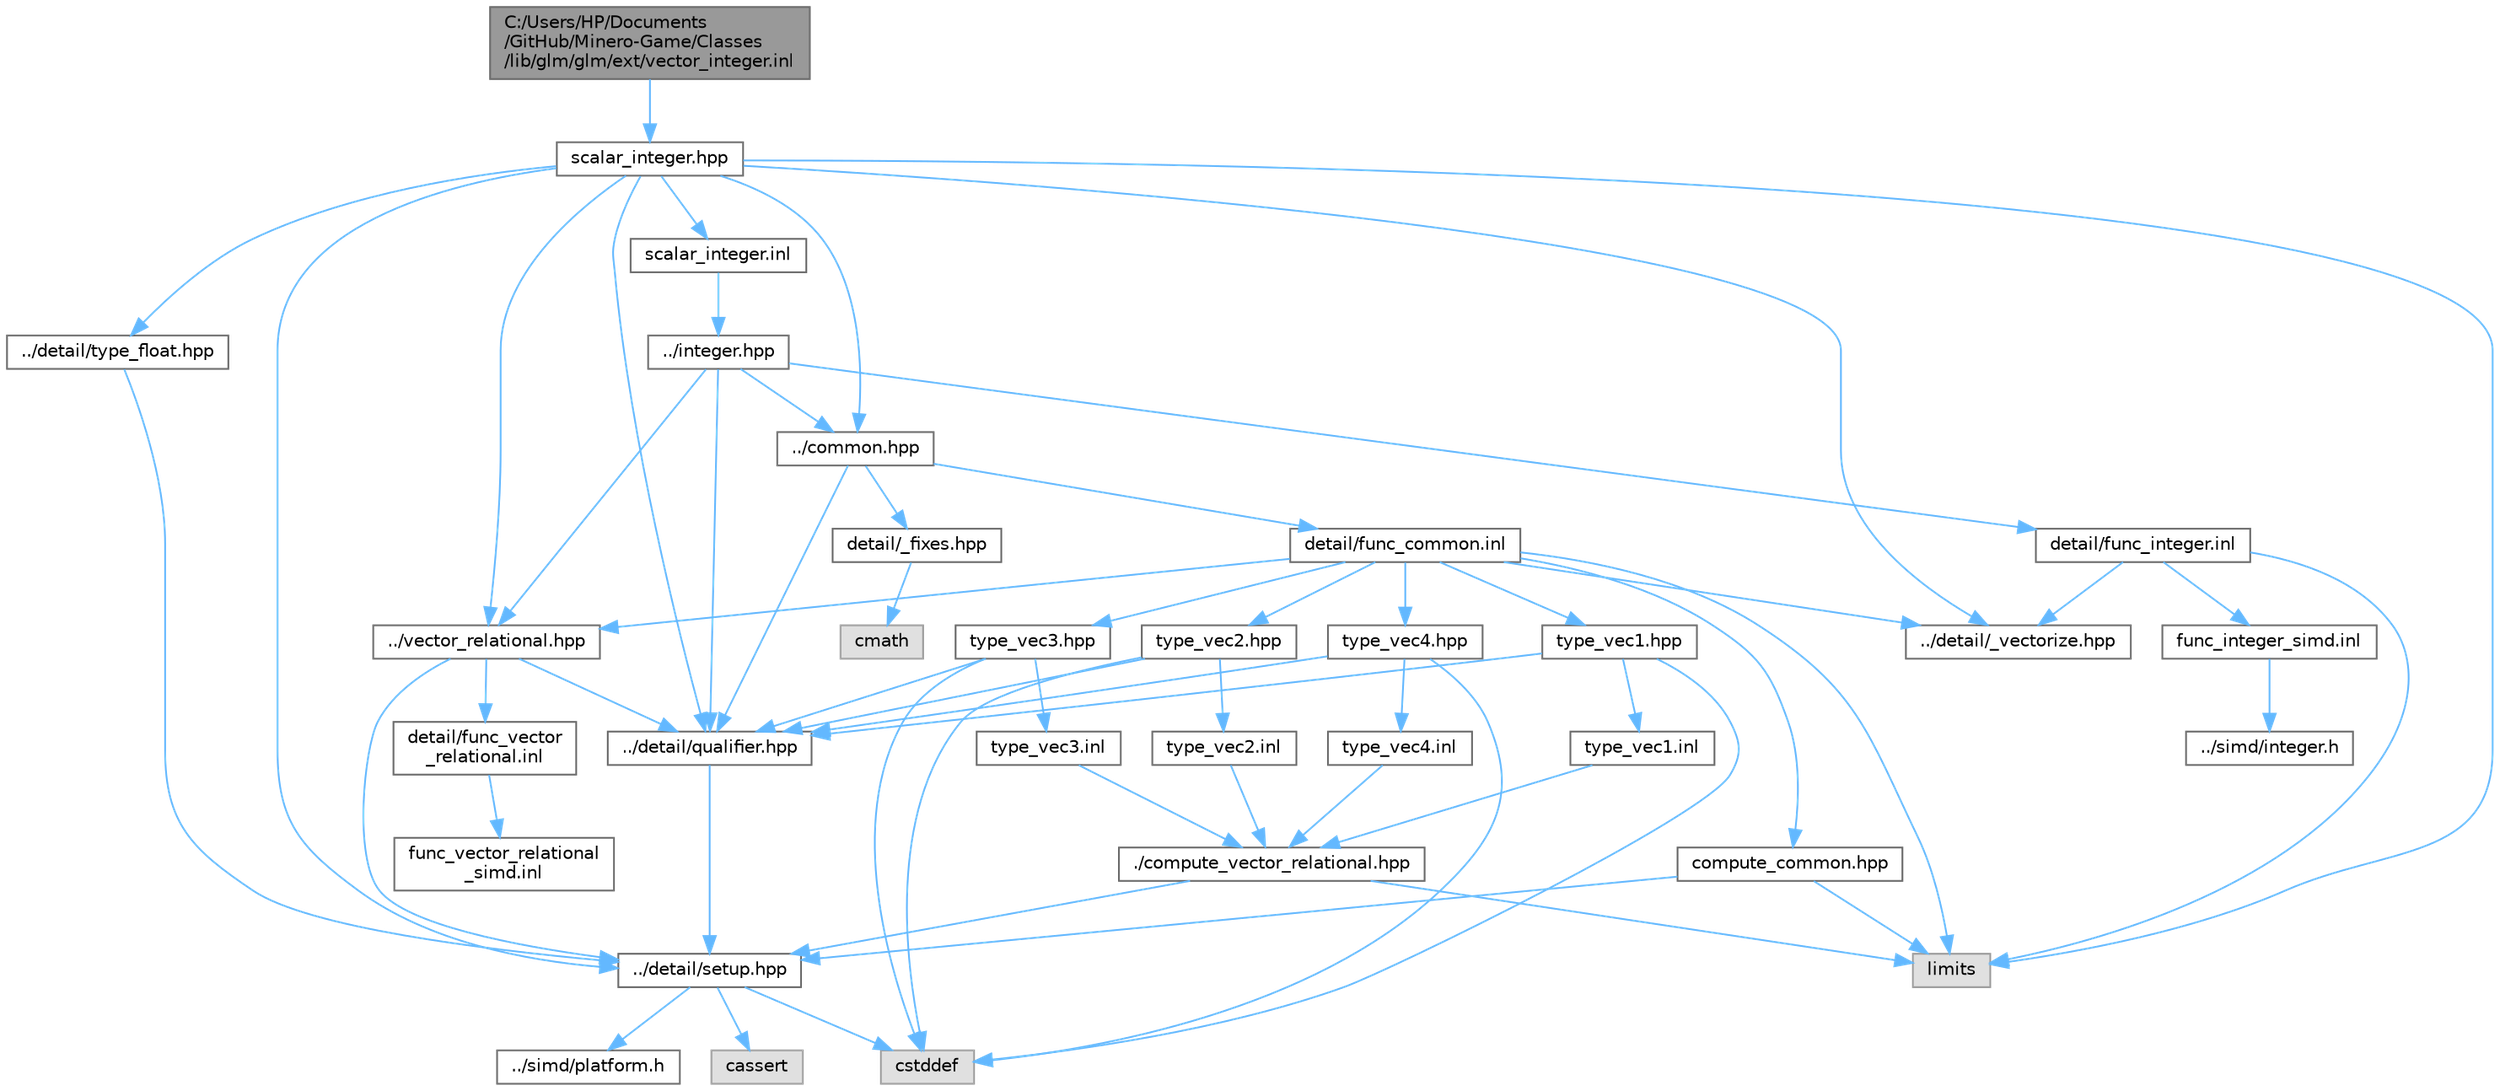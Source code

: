 digraph "C:/Users/HP/Documents/GitHub/Minero-Game/Classes/lib/glm/glm/ext/vector_integer.inl"
{
 // LATEX_PDF_SIZE
  bgcolor="transparent";
  edge [fontname=Helvetica,fontsize=10,labelfontname=Helvetica,labelfontsize=10];
  node [fontname=Helvetica,fontsize=10,shape=box,height=0.2,width=0.4];
  Node1 [id="Node000001",label="C:/Users/HP/Documents\l/GitHub/Minero-Game/Classes\l/lib/glm/glm/ext/vector_integer.inl",height=0.2,width=0.4,color="gray40", fillcolor="grey60", style="filled", fontcolor="black",tooltip=" "];
  Node1 -> Node2 [id="edge119_Node000001_Node000002",color="steelblue1",style="solid",tooltip=" "];
  Node2 [id="Node000002",label="scalar_integer.hpp",height=0.2,width=0.4,color="grey40", fillcolor="white", style="filled",URL="$_classes_2lib_2glm_2glm_2ext_2scalar__integer_8hpp.html",tooltip=" "];
  Node2 -> Node3 [id="edge120_Node000002_Node000003",color="steelblue1",style="solid",tooltip=" "];
  Node3 [id="Node000003",label="../detail/setup.hpp",height=0.2,width=0.4,color="grey40", fillcolor="white", style="filled",URL="$_classes_2lib_2glm_2glm_2detail_2setup_8hpp.html",tooltip=" "];
  Node3 -> Node4 [id="edge121_Node000003_Node000004",color="steelblue1",style="solid",tooltip=" "];
  Node4 [id="Node000004",label="cassert",height=0.2,width=0.4,color="grey60", fillcolor="#E0E0E0", style="filled",tooltip=" "];
  Node3 -> Node5 [id="edge122_Node000003_Node000005",color="steelblue1",style="solid",tooltip=" "];
  Node5 [id="Node000005",label="cstddef",height=0.2,width=0.4,color="grey60", fillcolor="#E0E0E0", style="filled",tooltip=" "];
  Node3 -> Node6 [id="edge123_Node000003_Node000006",color="steelblue1",style="solid",tooltip=" "];
  Node6 [id="Node000006",label="../simd/platform.h",height=0.2,width=0.4,color="grey40", fillcolor="white", style="filled",URL="$_classes_2lib_2glm_2glm_2simd_2platform_8h.html",tooltip=" "];
  Node2 -> Node7 [id="edge124_Node000002_Node000007",color="steelblue1",style="solid",tooltip=" "];
  Node7 [id="Node000007",label="../detail/qualifier.hpp",height=0.2,width=0.4,color="grey40", fillcolor="white", style="filled",URL="$_classes_2lib_2glm_2glm_2detail_2qualifier_8hpp.html",tooltip=" "];
  Node7 -> Node3 [id="edge125_Node000007_Node000003",color="steelblue1",style="solid",tooltip=" "];
  Node2 -> Node8 [id="edge126_Node000002_Node000008",color="steelblue1",style="solid",tooltip=" "];
  Node8 [id="Node000008",label="../detail/_vectorize.hpp",height=0.2,width=0.4,color="grey40", fillcolor="white", style="filled",URL="$_classes_2lib_2glm_2glm_2detail_2__vectorize_8hpp.html",tooltip=" "];
  Node2 -> Node9 [id="edge127_Node000002_Node000009",color="steelblue1",style="solid",tooltip=" "];
  Node9 [id="Node000009",label="../detail/type_float.hpp",height=0.2,width=0.4,color="grey40", fillcolor="white", style="filled",URL="$_classes_2lib_2glm_2glm_2detail_2type__float_8hpp.html",tooltip=" "];
  Node9 -> Node3 [id="edge128_Node000009_Node000003",color="steelblue1",style="solid",tooltip=" "];
  Node2 -> Node10 [id="edge129_Node000002_Node000010",color="steelblue1",style="solid",tooltip=" "];
  Node10 [id="Node000010",label="../vector_relational.hpp",height=0.2,width=0.4,color="grey40", fillcolor="white", style="filled",URL="$_classes_2lib_2glm_2glm_2vector__relational_8hpp.html",tooltip=" "];
  Node10 -> Node7 [id="edge130_Node000010_Node000007",color="steelblue1",style="solid",tooltip=" "];
  Node10 -> Node3 [id="edge131_Node000010_Node000003",color="steelblue1",style="solid",tooltip=" "];
  Node10 -> Node11 [id="edge132_Node000010_Node000011",color="steelblue1",style="solid",tooltip=" "];
  Node11 [id="Node000011",label="detail/func_vector\l_relational.inl",height=0.2,width=0.4,color="grey40", fillcolor="white", style="filled",URL="$_classes_2lib_2glm_2glm_2detail_2func__vector__relational_8inl.html",tooltip=" "];
  Node11 -> Node12 [id="edge133_Node000011_Node000012",color="steelblue1",style="solid",tooltip=" "];
  Node12 [id="Node000012",label="func_vector_relational\l_simd.inl",height=0.2,width=0.4,color="grey40", fillcolor="white", style="filled",URL="$_classes_2lib_2glm_2glm_2detail_2func__vector__relational__simd_8inl.html",tooltip=" "];
  Node2 -> Node13 [id="edge134_Node000002_Node000013",color="steelblue1",style="solid",tooltip=" "];
  Node13 [id="Node000013",label="../common.hpp",height=0.2,width=0.4,color="grey40", fillcolor="white", style="filled",URL="$_classes_2lib_2glm_2glm_2common_8hpp.html",tooltip=" "];
  Node13 -> Node7 [id="edge135_Node000013_Node000007",color="steelblue1",style="solid",tooltip=" "];
  Node13 -> Node14 [id="edge136_Node000013_Node000014",color="steelblue1",style="solid",tooltip=" "];
  Node14 [id="Node000014",label="detail/_fixes.hpp",height=0.2,width=0.4,color="grey40", fillcolor="white", style="filled",URL="$_classes_2lib_2glm_2glm_2detail_2__fixes_8hpp.html",tooltip=" "];
  Node14 -> Node15 [id="edge137_Node000014_Node000015",color="steelblue1",style="solid",tooltip=" "];
  Node15 [id="Node000015",label="cmath",height=0.2,width=0.4,color="grey60", fillcolor="#E0E0E0", style="filled",tooltip=" "];
  Node13 -> Node16 [id="edge138_Node000013_Node000016",color="steelblue1",style="solid",tooltip=" "];
  Node16 [id="Node000016",label="detail/func_common.inl",height=0.2,width=0.4,color="grey40", fillcolor="white", style="filled",URL="$_classes_2lib_2glm_2glm_2detail_2func__common_8inl.html",tooltip=" "];
  Node16 -> Node10 [id="edge139_Node000016_Node000010",color="steelblue1",style="solid",tooltip=" "];
  Node16 -> Node17 [id="edge140_Node000016_Node000017",color="steelblue1",style="solid",tooltip=" "];
  Node17 [id="Node000017",label="compute_common.hpp",height=0.2,width=0.4,color="grey40", fillcolor="white", style="filled",URL="$_classes_2lib_2glm_2glm_2detail_2compute__common_8hpp.html",tooltip=" "];
  Node17 -> Node3 [id="edge141_Node000017_Node000003",color="steelblue1",style="solid",tooltip=" "];
  Node17 -> Node18 [id="edge142_Node000017_Node000018",color="steelblue1",style="solid",tooltip=" "];
  Node18 [id="Node000018",label="limits",height=0.2,width=0.4,color="grey60", fillcolor="#E0E0E0", style="filled",tooltip=" "];
  Node16 -> Node19 [id="edge143_Node000016_Node000019",color="steelblue1",style="solid",tooltip=" "];
  Node19 [id="Node000019",label="type_vec1.hpp",height=0.2,width=0.4,color="grey40", fillcolor="white", style="filled",URL="$_classes_2lib_2glm_2glm_2detail_2type__vec1_8hpp.html",tooltip=" "];
  Node19 -> Node7 [id="edge144_Node000019_Node000007",color="steelblue1",style="solid",tooltip=" "];
  Node19 -> Node5 [id="edge145_Node000019_Node000005",color="steelblue1",style="solid",tooltip=" "];
  Node19 -> Node20 [id="edge146_Node000019_Node000020",color="steelblue1",style="solid",tooltip=" "];
  Node20 [id="Node000020",label="type_vec1.inl",height=0.2,width=0.4,color="grey40", fillcolor="white", style="filled",URL="$_classes_2lib_2glm_2glm_2detail_2type__vec1_8inl.html",tooltip=" "];
  Node20 -> Node21 [id="edge147_Node000020_Node000021",color="steelblue1",style="solid",tooltip=" "];
  Node21 [id="Node000021",label="./compute_vector_relational.hpp",height=0.2,width=0.4,color="grey40", fillcolor="white", style="filled",URL="$_classes_2lib_2glm_2glm_2detail_2compute__vector__relational_8hpp.html",tooltip=" "];
  Node21 -> Node3 [id="edge148_Node000021_Node000003",color="steelblue1",style="solid",tooltip=" "];
  Node21 -> Node18 [id="edge149_Node000021_Node000018",color="steelblue1",style="solid",tooltip=" "];
  Node16 -> Node22 [id="edge150_Node000016_Node000022",color="steelblue1",style="solid",tooltip=" "];
  Node22 [id="Node000022",label="type_vec2.hpp",height=0.2,width=0.4,color="grey40", fillcolor="white", style="filled",URL="$_classes_2lib_2glm_2glm_2detail_2type__vec2_8hpp.html",tooltip=" "];
  Node22 -> Node7 [id="edge151_Node000022_Node000007",color="steelblue1",style="solid",tooltip=" "];
  Node22 -> Node5 [id="edge152_Node000022_Node000005",color="steelblue1",style="solid",tooltip=" "];
  Node22 -> Node23 [id="edge153_Node000022_Node000023",color="steelblue1",style="solid",tooltip=" "];
  Node23 [id="Node000023",label="type_vec2.inl",height=0.2,width=0.4,color="grey40", fillcolor="white", style="filled",URL="$_classes_2lib_2glm_2glm_2detail_2type__vec2_8inl.html",tooltip=" "];
  Node23 -> Node21 [id="edge154_Node000023_Node000021",color="steelblue1",style="solid",tooltip=" "];
  Node16 -> Node24 [id="edge155_Node000016_Node000024",color="steelblue1",style="solid",tooltip=" "];
  Node24 [id="Node000024",label="type_vec3.hpp",height=0.2,width=0.4,color="grey40", fillcolor="white", style="filled",URL="$_classes_2lib_2glm_2glm_2detail_2type__vec3_8hpp.html",tooltip=" "];
  Node24 -> Node7 [id="edge156_Node000024_Node000007",color="steelblue1",style="solid",tooltip=" "];
  Node24 -> Node5 [id="edge157_Node000024_Node000005",color="steelblue1",style="solid",tooltip=" "];
  Node24 -> Node25 [id="edge158_Node000024_Node000025",color="steelblue1",style="solid",tooltip=" "];
  Node25 [id="Node000025",label="type_vec3.inl",height=0.2,width=0.4,color="grey40", fillcolor="white", style="filled",URL="$_classes_2lib_2glm_2glm_2detail_2type__vec3_8inl.html",tooltip=" "];
  Node25 -> Node21 [id="edge159_Node000025_Node000021",color="steelblue1",style="solid",tooltip=" "];
  Node16 -> Node26 [id="edge160_Node000016_Node000026",color="steelblue1",style="solid",tooltip=" "];
  Node26 [id="Node000026",label="type_vec4.hpp",height=0.2,width=0.4,color="grey40", fillcolor="white", style="filled",URL="$_classes_2lib_2glm_2glm_2detail_2type__vec4_8hpp.html",tooltip=" "];
  Node26 -> Node7 [id="edge161_Node000026_Node000007",color="steelblue1",style="solid",tooltip=" "];
  Node26 -> Node5 [id="edge162_Node000026_Node000005",color="steelblue1",style="solid",tooltip=" "];
  Node26 -> Node27 [id="edge163_Node000026_Node000027",color="steelblue1",style="solid",tooltip=" "];
  Node27 [id="Node000027",label="type_vec4.inl",height=0.2,width=0.4,color="grey40", fillcolor="white", style="filled",URL="$_classes_2lib_2glm_2glm_2detail_2type__vec4_8inl.html",tooltip=" "];
  Node27 -> Node21 [id="edge164_Node000027_Node000021",color="steelblue1",style="solid",tooltip=" "];
  Node16 -> Node8 [id="edge165_Node000016_Node000008",color="steelblue1",style="solid",tooltip=" "];
  Node16 -> Node18 [id="edge166_Node000016_Node000018",color="steelblue1",style="solid",tooltip=" "];
  Node2 -> Node18 [id="edge167_Node000002_Node000018",color="steelblue1",style="solid",tooltip=" "];
  Node2 -> Node28 [id="edge168_Node000002_Node000028",color="steelblue1",style="solid",tooltip=" "];
  Node28 [id="Node000028",label="scalar_integer.inl",height=0.2,width=0.4,color="grey40", fillcolor="white", style="filled",URL="$_classes_2lib_2glm_2glm_2ext_2scalar__integer_8inl.html",tooltip=" "];
  Node28 -> Node29 [id="edge169_Node000028_Node000029",color="steelblue1",style="solid",tooltip=" "];
  Node29 [id="Node000029",label="../integer.hpp",height=0.2,width=0.4,color="grey40", fillcolor="white", style="filled",URL="$_classes_2lib_2glm_2glm_2integer_8hpp.html",tooltip=" "];
  Node29 -> Node7 [id="edge170_Node000029_Node000007",color="steelblue1",style="solid",tooltip=" "];
  Node29 -> Node13 [id="edge171_Node000029_Node000013",color="steelblue1",style="solid",tooltip=" "];
  Node29 -> Node10 [id="edge172_Node000029_Node000010",color="steelblue1",style="solid",tooltip=" "];
  Node29 -> Node30 [id="edge173_Node000029_Node000030",color="steelblue1",style="solid",tooltip=" "];
  Node30 [id="Node000030",label="detail/func_integer.inl",height=0.2,width=0.4,color="grey40", fillcolor="white", style="filled",URL="$_classes_2lib_2glm_2glm_2detail_2func__integer_8inl.html",tooltip=" "];
  Node30 -> Node8 [id="edge174_Node000030_Node000008",color="steelblue1",style="solid",tooltip=" "];
  Node30 -> Node18 [id="edge175_Node000030_Node000018",color="steelblue1",style="solid",tooltip=" "];
  Node30 -> Node31 [id="edge176_Node000030_Node000031",color="steelblue1",style="solid",tooltip=" "];
  Node31 [id="Node000031",label="func_integer_simd.inl",height=0.2,width=0.4,color="grey40", fillcolor="white", style="filled",URL="$_classes_2lib_2glm_2glm_2detail_2func__integer__simd_8inl.html",tooltip=" "];
  Node31 -> Node32 [id="edge177_Node000031_Node000032",color="steelblue1",style="solid",tooltip=" "];
  Node32 [id="Node000032",label="../simd/integer.h",height=0.2,width=0.4,color="grey40", fillcolor="white", style="filled",URL="$_classes_2lib_2glm_2glm_2simd_2integer_8h.html",tooltip=" "];
}
